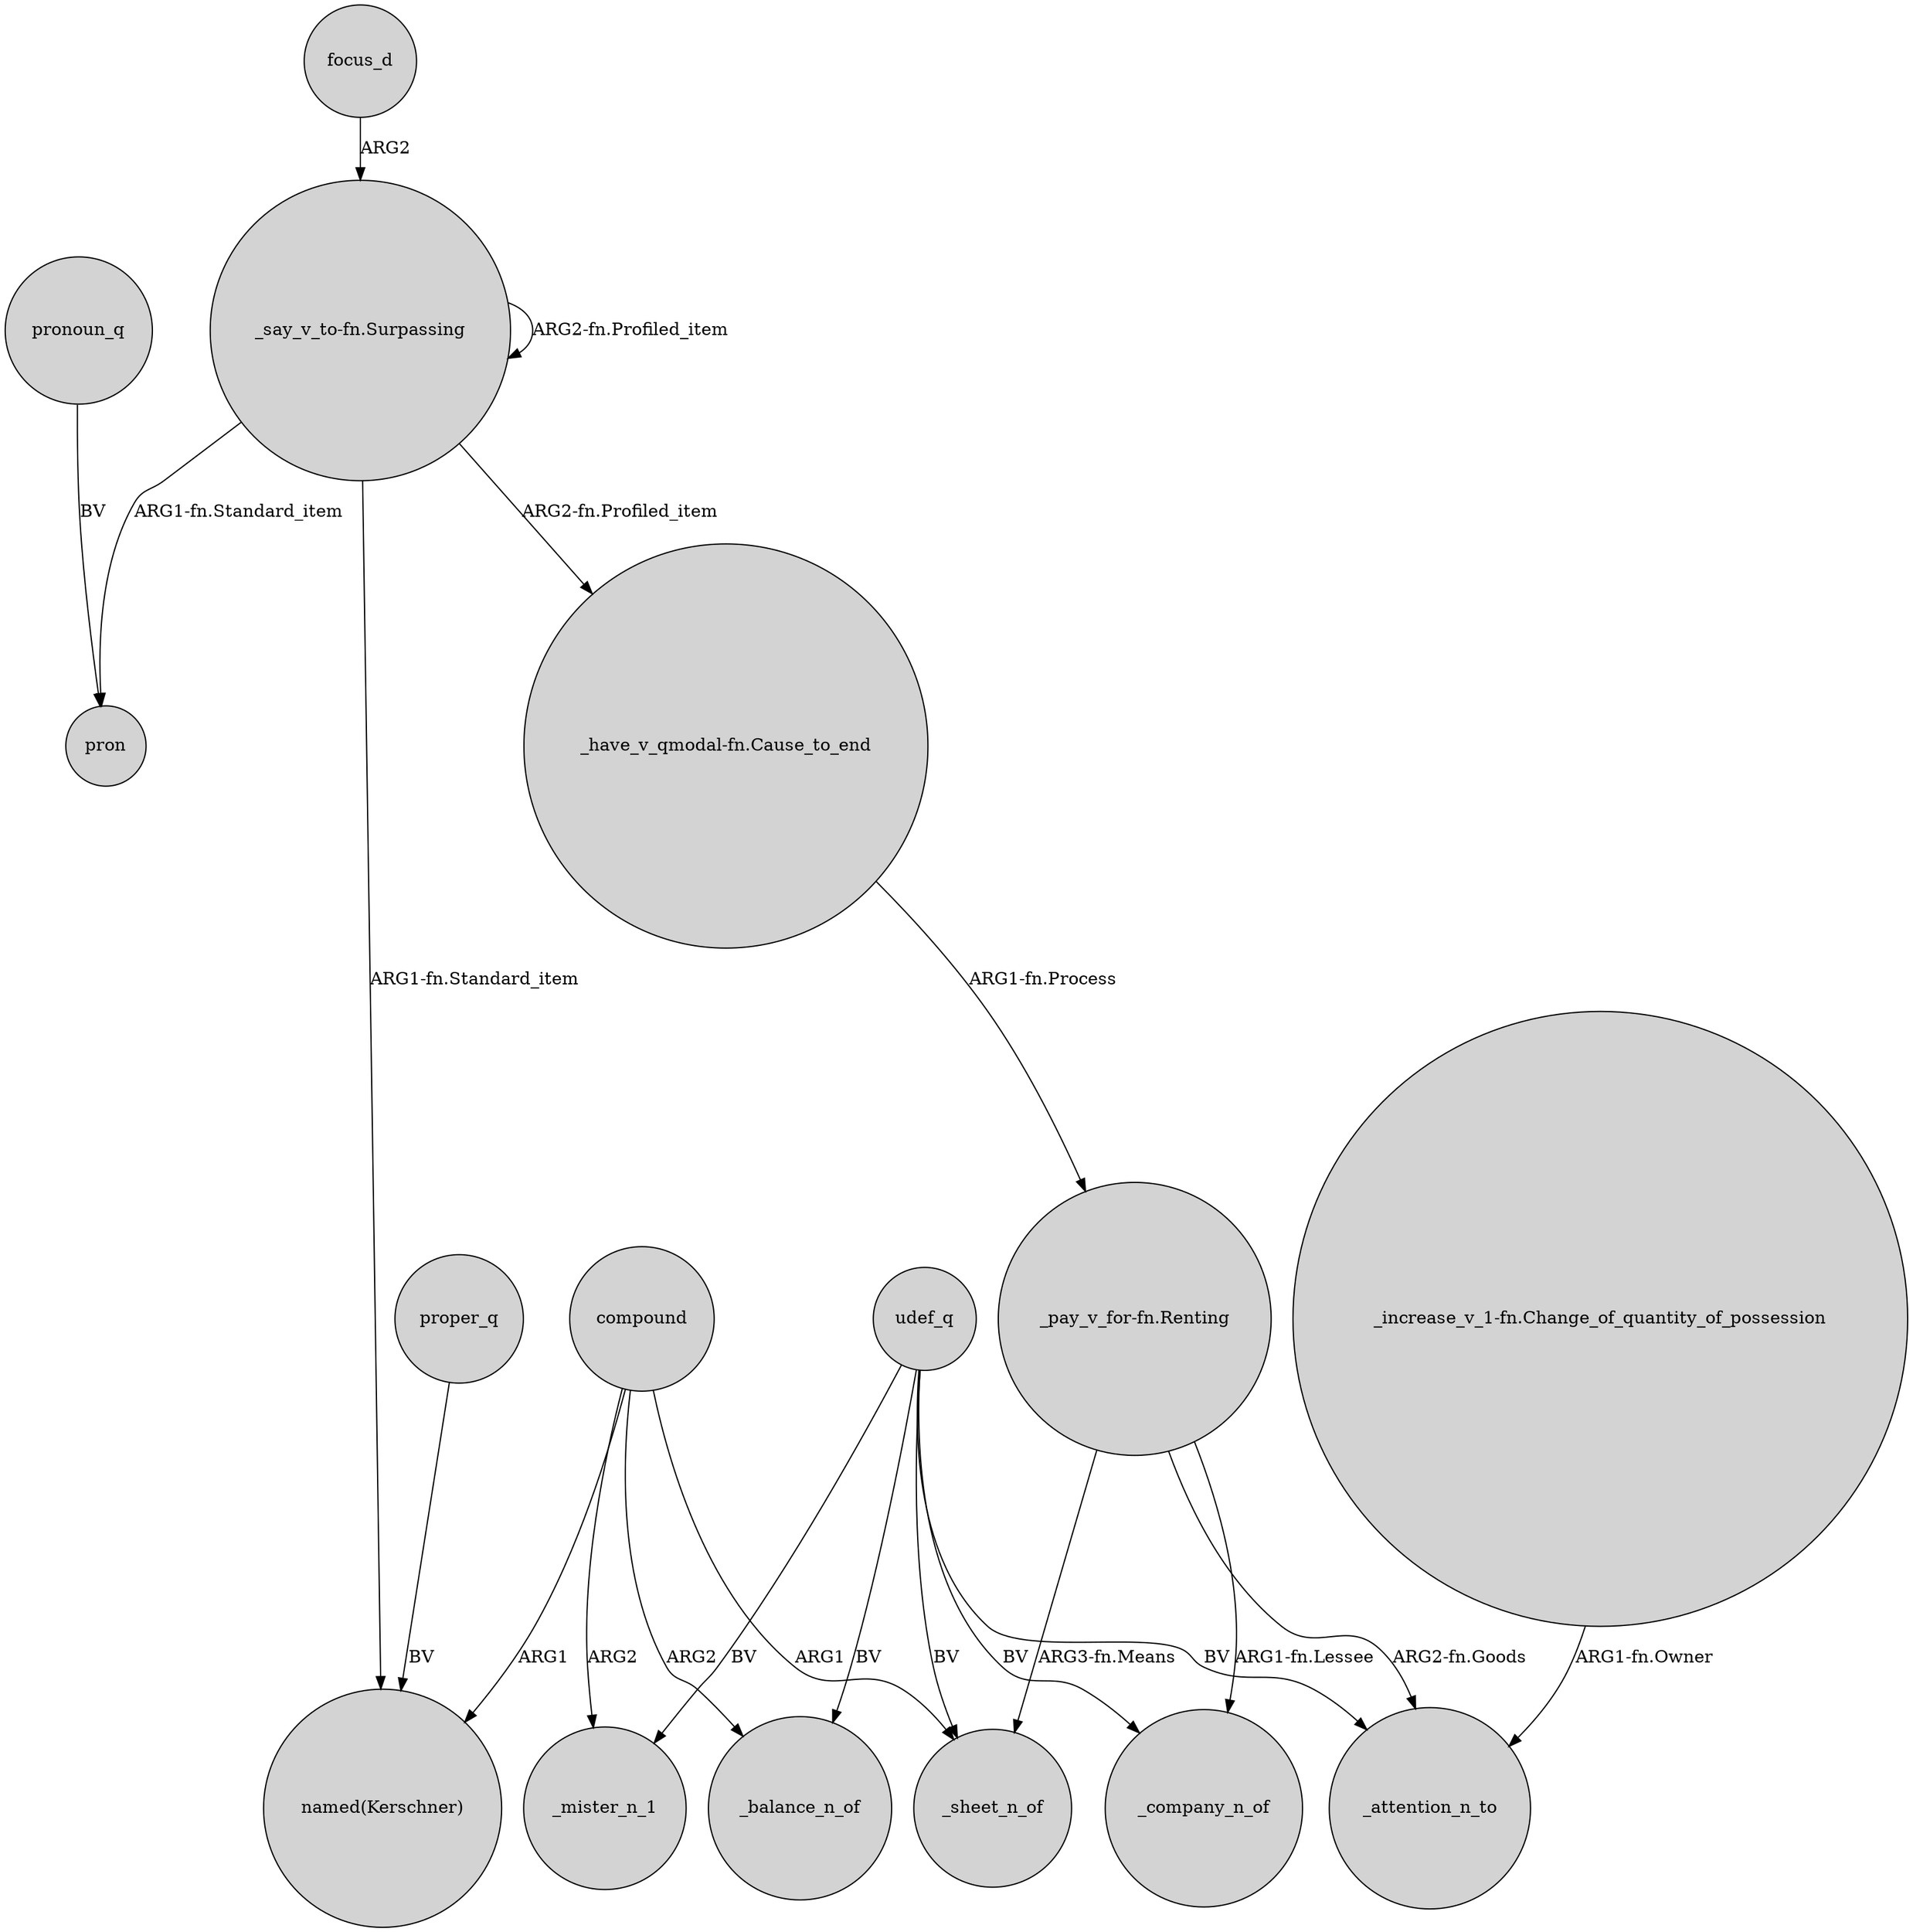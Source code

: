 digraph {
	node [shape=circle style=filled]
	compound -> _mister_n_1 [label=ARG2]
	"_pay_v_for-fn.Renting" -> _sheet_n_of [label="ARG3-fn.Means"]
	"_have_v_qmodal-fn.Cause_to_end" -> "_pay_v_for-fn.Renting" [label="ARG1-fn.Process"]
	compound -> _balance_n_of [label=ARG2]
	"_say_v_to-fn.Surpassing" -> "_have_v_qmodal-fn.Cause_to_end" [label="ARG2-fn.Profiled_item"]
	focus_d -> "_say_v_to-fn.Surpassing" [label=ARG2]
	udef_q -> _attention_n_to [label=BV]
	udef_q -> _mister_n_1 [label=BV]
	"_say_v_to-fn.Surpassing" -> "named(Kerschner)" [label="ARG1-fn.Standard_item"]
	compound -> _sheet_n_of [label=ARG1]
	udef_q -> _sheet_n_of [label=BV]
	pronoun_q -> pron [label=BV]
	"_pay_v_for-fn.Renting" -> _company_n_of [label="ARG1-fn.Lessee"]
	compound -> "named(Kerschner)" [label=ARG1]
	udef_q -> _balance_n_of [label=BV]
	udef_q -> _company_n_of [label=BV]
	"_say_v_to-fn.Surpassing" -> "_say_v_to-fn.Surpassing" [label="ARG2-fn.Profiled_item"]
	"_pay_v_for-fn.Renting" -> _attention_n_to [label="ARG2-fn.Goods"]
	proper_q -> "named(Kerschner)" [label=BV]
	"_increase_v_1-fn.Change_of_quantity_of_possession" -> _attention_n_to [label="ARG1-fn.Owner"]
	"_say_v_to-fn.Surpassing" -> pron [label="ARG1-fn.Standard_item"]
}
